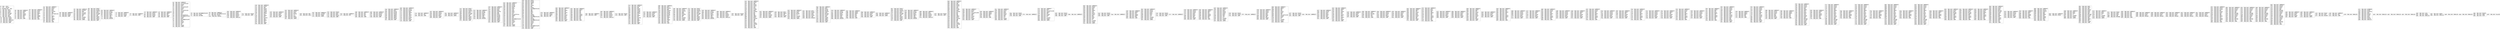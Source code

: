 digraph "graph.cfg.gv" {
	subgraph global {
		node [fontname=Courier fontsize=30.0 rank=same shape=box]
		block_0 [label="0: %00 = #0x1\l2: %01 = #0x40\l4: MSTORE(%01, %00)\l5: [NO_SSA] DUP1\l6: [NO_SSA] PUSH1\l8: [NO_SSA] DUP2\l9: [NO_SSA] MSTORE\la: [NO_SSA] PUSH1\lc: [NO_SSA] ADD\ld: [NO_SSA] PUSH2\l10: [NO_SSA] PUSH1\l12: [NO_SSA] SWAP2\l13: [NO_SSA] CODECOPY\l14: [NO_SSA] PUSH2\l17: [NO_SSA] JUMP\l"]
		block_18 [label="18: [NO_SSA] JUMPDEST\l19: [NO_SSA] SWAP1\l1a: [NO_SSA] POP\l1b: [NO_SSA] SWAP3\l1c: [NO_SSA] SWAP2\l1d: [NO_SSA] POP\l1e: [NO_SSA] POP\l1f: [NO_SSA] JUMP\l"]
		block_20 [label="20: [NO_SSA] JUMPDEST\l21: [NO_SSA] PUSH1\l23: [NO_SSA] DUP2\l24: [NO_SSA] SWAP1\l25: [NO_SSA] POP\l26: [NO_SSA] SWAP2\l27: [NO_SSA] SWAP1\l28: [NO_SSA] POP\l29: [NO_SSA] JUMP\l"]
		block_2a [label="2a: [NO_SSA] JUMPDEST\l2b: [NO_SSA] PUSH1\l2d: [NO_SSA] DUP1\l2e: [NO_SSA] DUP3\l2f: [NO_SSA] PUSH20\l44: [NO_SSA] AND\l45: [NO_SSA] EXTCODESIZE\l46: [NO_SSA] GT\l47: [NO_SSA] SWAP1\l48: [NO_SSA] POP\l49: [NO_SSA] SWAP2\l4a: [NO_SSA] SWAP1\l4b: [NO_SSA] POP\l4c: [NO_SSA] JUMP\l"]
		block_4d [label="4d: [NO_SSA] JUMPDEST\l4e: [NO_SSA] PUSH2\l51: [NO_SSA] PUSH2\l54: [NO_SSA] JUMP\l"]
		block_55 [label="55: [NO_SSA] JUMPDEST\l56: [NO_SSA] PUSH20\l6b: [NO_SSA] AND\l6c: [NO_SSA] CALLER\l6d: [NO_SSA] PUSH20\l82: [NO_SSA] AND\l83: [NO_SSA] EQ\l84: [NO_SSA] ISZERO\l85: [NO_SSA] PUSH2\l88: [NO_SSA] JUMPI\l"]
		block_89 [label="89: [NO_SSA] PUSH1\l8b: [NO_SSA] MLOAD\l8c: [NO_SSA] PUSH32\lad: [NO_SSA] DUP2\lae: [NO_SSA] MSTORE\laf: [NO_SSA] PUSH1\lb1: [NO_SSA] ADD\lb2: [NO_SSA] PUSH2\lb5: [NO_SSA] SWAP1\lb6: [NO_SSA] PUSH2\lb9: [NO_SSA] JUMP\l"]
		block_ba [label="ba: [NO_SSA] JUMPDEST\lbb: [NO_SSA] PUSH1\lbd: [NO_SSA] MLOAD\lbe: [NO_SSA] DUP1\lbf: [NO_SSA] SWAP2\lc0: [NO_SSA] SUB\lc1: [NO_SSA] SWAP1\lc2: [NO_SSA] REVERT\l"]
		block_c3 [label="c3: [NO_SSA] JUMPDEST\lc4: [NO_SSA] PUSH2\lc7: [NO_SSA] PUSH2\lca: [NO_SSA] JUMP\l"]
		block_cb [label="cb: [NO_SSA] JUMPDEST\lcc: [NO_SSA] JUMP\l"]
		block_cd [label="cd: [NO_SSA] JUMPDEST\lce: [NO_SSA] PUSH1\ld0: [NO_SSA] PUSH2\ld3: [NO_SSA] PUSH2\ld6: [NO_SSA] JUMP\l"]
		block_d7 [label="d7: [NO_SSA] JUMPDEST\ld8: [NO_SSA] SWAP1\ld9: [NO_SSA] POP\lda: [NO_SSA] SWAP1\ldb: [NO_SSA] JUMP\l"]
		block_dc [label="dc: [NO_SSA] JUMPDEST\ldd: [NO_SSA] CALLDATASIZE\lde: [NO_SSA] PUSH1\le0: [NO_SSA] DUP1\le1: [NO_SSA] CALLDATACOPY\le2: [NO_SSA] PUSH1\le4: [NO_SSA] DUP1\le5: [NO_SSA] CALLDATASIZE\le6: [NO_SSA] PUSH1\le8: [NO_SSA] DUP5\le9: [NO_SSA] GAS\lea: [NO_SSA] DELEGATECALL\leb: [NO_SSA] RETURNDATASIZE\lec: [NO_SSA] PUSH1\lee: [NO_SSA] DUP1\lef: [NO_SSA] RETURNDATACOPY\lf0: [NO_SSA] DUP1\lf1: [NO_SSA] PUSH1\lf3: [NO_SSA] DUP2\lf4: [NO_SSA] EQ\lf5: [NO_SSA] PUSH2\lf8: [NO_SSA] JUMPI\l"]
		block_f9 [label="f9: [NO_SSA] RETURNDATASIZE\lfa: [NO_SSA] PUSH1\lfc: [NO_SSA] RETURN\l"]
		block_fd [label="fd: [NO_SSA] JUMPDEST\lfe: [NO_SSA] RETURNDATASIZE\lff: [NO_SSA] PUSH1\l101: [NO_SSA] REVERT\l"]
		block_102 [label="102: [NO_SSA] JUMPDEST\l103: [NO_SSA] PUSH1\l105: [NO_SSA] PUSH2\l108: [NO_SSA] PUSH32\l129: [NO_SSA] PUSH1\l12b: [NO_SSA] INVALID\l"]
		block_12c [label="12c: [NO_SSA] PUSH2\l12f: [NO_SSA] JUMP\l"]
		block_130 [label="130: [NO_SSA] JUMPDEST\l131: [NO_SSA] PUSH1\l133: [NO_SSA] ADD\l134: [NO_SSA] PUSH1\l136: [NO_SSA] SWAP1\l137: [NO_SSA] SLOAD\l138: [NO_SSA] SWAP1\l139: [NO_SSA] PUSH2\l13c: [NO_SSA] EXP\l13d: [NO_SSA] SWAP1\l13e: [NO_SSA] DIV\l13f: [NO_SSA] PUSH20\l154: [NO_SSA] AND\l155: [NO_SSA] SWAP1\l156: [NO_SSA] POP\l157: [NO_SSA] SWAP1\l158: [NO_SSA] JUMP\l"]
		block_159 [label="159: [NO_SSA] JUMPDEST\l15a: [NO_SSA] PUSH2\l15d: [NO_SSA] DUP4\l15e: [NO_SSA] PUSH2\l161: [NO_SSA] JUMP\l"]
		block_162 [label="162: [NO_SSA] JUMPDEST\l163: [NO_SSA] PUSH1\l165: [NO_SSA] DUP3\l166: [NO_SSA] MLOAD\l167: [NO_SSA] GT\l168: [NO_SSA] DUP1\l169: [NO_SSA] PUSH2\l16c: [NO_SSA] JUMPI\l"]
		block_16d [label="16d: [NO_SSA] POP\l16e: [NO_SSA] DUP1\l"]
		block_16f [label="16f: [NO_SSA] JUMPDEST\l170: [NO_SSA] ISZERO\l171: [NO_SSA] PUSH2\l174: [NO_SSA] JUMPI\l"]
		block_175 [label="175: [NO_SSA] PUSH2\l178: [NO_SSA] DUP4\l179: [NO_SSA] DUP4\l17a: [NO_SSA] PUSH2\l17d: [NO_SSA] JUMP\l"]
		block_17e [label="17e: [NO_SSA] JUMPDEST\l17f: [NO_SSA] POP\l"]
		block_180 [label="180: [NO_SSA] JUMPDEST\l181: [NO_SSA] POP\l182: [NO_SSA] POP\l183: [NO_SSA] POP\l184: [NO_SSA] JUMP\l"]
		block_185 [label="185: [NO_SSA] JUMPDEST\l186: [NO_SSA] PUSH32\l1a7: [NO_SSA] PUSH2\l1aa: [NO_SSA] PUSH2\l1ad: [NO_SSA] JUMP\l"]
		block_1ae [label="1ae: [NO_SSA] JUMPDEST\l1af: [NO_SSA] DUP3\l1b0: [NO_SSA] PUSH1\l1b2: [NO_SSA] MLOAD\l1b3: [NO_SSA] PUSH2\l1b6: [NO_SSA] SWAP3\l1b7: [NO_SSA] SWAP2\l1b8: [NO_SSA] SWAP1\l1b9: [NO_SSA] PUSH2\l1bc: [NO_SSA] JUMP\l"]
		block_1bd [label="1bd: [NO_SSA] JUMPDEST\l1be: [NO_SSA] PUSH1\l1c0: [NO_SSA] MLOAD\l1c1: [NO_SSA] DUP1\l1c2: [NO_SSA] SWAP2\l1c3: [NO_SSA] SUB\l1c4: [NO_SSA] SWAP1\l1c5: [NO_SSA] LOG1\l1c6: [NO_SSA] PUSH2\l1c9: [NO_SSA] DUP2\l1ca: [NO_SSA] PUSH2\l1cd: [NO_SSA] JUMP\l"]
		block_1ce [label="1ce: [NO_SSA] JUMPDEST\l1cf: [NO_SSA] POP\l1d0: [NO_SSA] JUMP\l"]
		block_1d1 [label="1d1: [NO_SSA] JUMPDEST\l1d2: [NO_SSA] PUSH1\l1d4: [NO_SSA] PUSH2\l1d7: [NO_SSA] DUP5\l1d8: [NO_SSA] PUSH2\l1db: [NO_SSA] JUMP\l"]
		block_1dc [label="1dc: [NO_SSA] JUMPDEST\l1dd: [NO_SSA] PUSH2\l1e0: [NO_SSA] JUMPI\l"]
		block_1e1 [label="1e1: [NO_SSA] PUSH1\l1e3: [NO_SSA] MLOAD\l1e4: [NO_SSA] PUSH32\l205: [NO_SSA] DUP2\l206: [NO_SSA] MSTORE\l207: [NO_SSA] PUSH1\l209: [NO_SSA] ADD\l20a: [NO_SSA] PUSH2\l20d: [NO_SSA] SWAP1\l20e: [NO_SSA] PUSH2\l211: [NO_SSA] JUMP\l"]
		block_212 [label="212: [NO_SSA] JUMPDEST\l213: [NO_SSA] PUSH1\l215: [NO_SSA] MLOAD\l216: [NO_SSA] DUP1\l217: [NO_SSA] SWAP2\l218: [NO_SSA] SUB\l219: [NO_SSA] SWAP1\l21a: [NO_SSA] REVERT\l"]
		block_21b [label="21b: [NO_SSA] JUMPDEST\l21c: [NO_SSA] PUSH1\l21e: [NO_SSA] DUP1\l21f: [NO_SSA] DUP6\l220: [NO_SSA] PUSH20\l235: [NO_SSA] AND\l236: [NO_SSA] DUP6\l237: [NO_SSA] PUSH1\l239: [NO_SSA] MLOAD\l23a: [NO_SSA] PUSH2\l23d: [NO_SSA] SWAP2\l23e: [NO_SSA] SWAP1\l23f: [NO_SSA] PUSH2\l242: [NO_SSA] JUMP\l"]
		block_243 [label="243: [NO_SSA] JUMPDEST\l244: [NO_SSA] PUSH1\l246: [NO_SSA] PUSH1\l248: [NO_SSA] MLOAD\l249: [NO_SSA] DUP1\l24a: [NO_SSA] DUP4\l24b: [NO_SSA] SUB\l24c: [NO_SSA] DUP2\l24d: [NO_SSA] DUP6\l24e: [NO_SSA] GAS\l24f: [NO_SSA] DELEGATECALL\l250: [NO_SSA] SWAP2\l251: [NO_SSA] POP\l252: [NO_SSA] POP\l253: [NO_SSA] RETURNDATASIZE\l254: [NO_SSA] DUP1\l255: [NO_SSA] PUSH1\l257: [NO_SSA] DUP2\l258: [NO_SSA] EQ\l259: [NO_SSA] PUSH2\l25c: [NO_SSA] JUMPI\l"]
		block_25d [label="25d: [NO_SSA] PUSH1\l25f: [NO_SSA] MLOAD\l260: [NO_SSA] SWAP2\l261: [NO_SSA] POP\l262: [NO_SSA] PUSH1\l264: [NO_SSA] NOT\l265: [NO_SSA] PUSH1\l267: [NO_SSA] RETURNDATASIZE\l268: [NO_SSA] ADD\l269: [NO_SSA] AND\l26a: [NO_SSA] DUP3\l26b: [NO_SSA] ADD\l26c: [NO_SSA] PUSH1\l26e: [NO_SSA] MSTORE\l26f: [NO_SSA] RETURNDATASIZE\l270: [NO_SSA] DUP3\l271: [NO_SSA] MSTORE\l272: [NO_SSA] RETURNDATASIZE\l273: [NO_SSA] PUSH1\l275: [NO_SSA] PUSH1\l277: [NO_SSA] DUP5\l278: [NO_SSA] ADD\l279: [NO_SSA] RETURNDATACOPY\l27a: [NO_SSA] PUSH2\l27d: [NO_SSA] JUMP\l"]
		block_27e [label="27e: [NO_SSA] JUMPDEST\l27f: [NO_SSA] PUSH1\l281: [NO_SSA] SWAP2\l282: [NO_SSA] POP\l"]
		block_283 [label="283: [NO_SSA] JUMPDEST\l284: [NO_SSA] POP\l285: [NO_SSA] SWAP2\l286: [NO_SSA] POP\l287: [NO_SSA] SWAP2\l288: [NO_SSA] POP\l289: [NO_SSA] PUSH2\l28c: [NO_SSA] DUP3\l28d: [NO_SSA] DUP3\l28e: [NO_SSA] DUP7\l28f: [NO_SSA] PUSH2\l292: [NO_SSA] JUMP\l"]
		block_293 [label="293: [NO_SSA] JUMPDEST\l294: [NO_SSA] SWAP3\l295: [NO_SSA] POP\l296: [NO_SSA] POP\l297: [NO_SSA] POP\l298: [NO_SSA] SWAP4\l299: [NO_SSA] SWAP3\l29a: [NO_SSA] POP\l29b: [NO_SSA] POP\l29c: [NO_SSA] POP\l29d: [NO_SSA] JUMP\l"]
		block_29e [label="29e: [NO_SSA] JUMPDEST\l29f: [NO_SSA] JUMP\l"]
		block_2a0 [label="2a0: [NO_SSA] JUMPDEST\l2a1: [NO_SSA] PUSH1\l2a3: [NO_SSA] PUSH2\l2a6: [NO_SSA] PUSH32\l2c7: [NO_SSA] PUSH1\l2c9: [NO_SSA] INVALID\l"]
		block_2ca [label="2ca: [NO_SSA] PUSH2\l2cd: [NO_SSA] JUMP\l"]
		block_2ce [label="2ce: [NO_SSA] JUMPDEST\l2cf: [NO_SSA] PUSH1\l2d1: [NO_SSA] ADD\l2d2: [NO_SSA] PUSH1\l2d4: [NO_SSA] SWAP1\l2d5: [NO_SSA] SLOAD\l2d6: [NO_SSA] SWAP1\l2d7: [NO_SSA] PUSH2\l2da: [NO_SSA] EXP\l2db: [NO_SSA] SWAP1\l2dc: [NO_SSA] DIV\l2dd: [NO_SSA] PUSH20\l2f2: [NO_SSA] AND\l2f3: [NO_SSA] SWAP1\l2f4: [NO_SSA] POP\l2f5: [NO_SSA] SWAP1\l2f6: [NO_SSA] JUMP\l"]
		block_2f7 [label="2f7: [NO_SSA] JUMPDEST\l2f8: [NO_SSA] PUSH2\l2fb: [NO_SSA] DUP2\l2fc: [NO_SSA] PUSH2\l2ff: [NO_SSA] JUMP\l"]
		block_300 [label="300: [NO_SSA] JUMPDEST\l301: [NO_SSA] DUP1\l302: [NO_SSA] PUSH20\l317: [NO_SSA] AND\l318: [NO_SSA] PUSH32\l339: [NO_SSA] PUSH1\l33b: [NO_SSA] MLOAD\l33c: [NO_SSA] PUSH1\l33e: [NO_SSA] MLOAD\l33f: [NO_SSA] DUP1\l340: [NO_SSA] SWAP2\l341: [NO_SSA] SUB\l342: [NO_SSA] SWAP1\l343: [NO_SSA] LOG2\l344: [NO_SSA] POP\l345: [NO_SSA] JUMP\l"]
		block_346 [label="346: [NO_SSA] JUMPDEST\l347: [NO_SSA] PUSH1\l349: [NO_SSA] PUSH20\l35e: [NO_SSA] AND\l35f: [NO_SSA] DUP2\l360: [NO_SSA] PUSH20\l375: [NO_SSA] AND\l376: [NO_SSA] EQ\l377: [NO_SSA] ISZERO\l378: [NO_SSA] PUSH2\l37b: [NO_SSA] JUMPI\l"]
		block_37c [label="37c: [NO_SSA] PUSH1\l37e: [NO_SSA] MLOAD\l37f: [NO_SSA] PUSH32\l3a0: [NO_SSA] DUP2\l3a1: [NO_SSA] MSTORE\l3a2: [NO_SSA] PUSH1\l3a4: [NO_SSA] ADD\l3a5: [NO_SSA] PUSH2\l3a8: [NO_SSA] SWAP1\l3a9: [NO_SSA] PUSH2\l3ac: [NO_SSA] JUMP\l"]
		block_3ad [label="3ad: [NO_SSA] JUMPDEST\l3ae: [NO_SSA] PUSH1\l3b0: [NO_SSA] MLOAD\l3b1: [NO_SSA] DUP1\l3b2: [NO_SSA] SWAP2\l3b3: [NO_SSA] SUB\l3b4: [NO_SSA] SWAP1\l3b5: [NO_SSA] REVERT\l"]
		block_3b6 [label="3b6: [NO_SSA] JUMPDEST\l3b7: [NO_SSA] DUP1\l3b8: [NO_SSA] PUSH2\l3bb: [NO_SSA] PUSH32\l3dc: [NO_SSA] PUSH1\l3de: [NO_SSA] INVALID\l"]
		block_3df [label="3df: [NO_SSA] PUSH2\l3e2: [NO_SSA] JUMP\l"]
		block_3e3 [label="3e3: [NO_SSA] JUMPDEST\l3e4: [NO_SSA] PUSH1\l3e6: [NO_SSA] ADD\l3e7: [NO_SSA] PUSH1\l3e9: [NO_SSA] PUSH2\l3ec: [NO_SSA] EXP\l3ed: [NO_SSA] DUP2\l3ee: [NO_SSA] SLOAD\l3ef: [NO_SSA] DUP2\l3f0: [NO_SSA] PUSH20\l405: [NO_SSA] MUL\l406: [NO_SSA] NOT\l407: [NO_SSA] AND\l408: [NO_SSA] SWAP1\l409: [NO_SSA] DUP4\l40a: [NO_SSA] PUSH20\l41f: [NO_SSA] AND\l420: [NO_SSA] MUL\l421: [NO_SSA] OR\l422: [NO_SSA] SWAP1\l423: [NO_SSA] SSTORE\l424: [NO_SSA] POP\l425: [NO_SSA] POP\l426: [NO_SSA] JUMP\l"]
		block_427 [label="427: [NO_SSA] JUMPDEST\l428: [NO_SSA] PUSH1\l42a: [NO_SSA] DUP4\l42b: [NO_SSA] ISZERO\l42c: [NO_SSA] PUSH2\l42f: [NO_SSA] JUMPI\l"]
		block_430 [label="430: [NO_SSA] DUP3\l431: [NO_SSA] SWAP1\l432: [NO_SSA] POP\l433: [NO_SSA] PUSH2\l436: [NO_SSA] JUMP\l"]
		block_437 [label="437: [NO_SSA] JUMPDEST\l438: [NO_SSA] PUSH1\l43a: [NO_SSA] DUP4\l43b: [NO_SSA] MLOAD\l43c: [NO_SSA] GT\l43d: [NO_SSA] ISZERO\l43e: [NO_SSA] PUSH2\l441: [NO_SSA] JUMPI\l"]
		block_442 [label="442: [NO_SSA] DUP3\l443: [NO_SSA] MLOAD\l444: [NO_SSA] DUP1\l445: [NO_SSA] DUP5\l446: [NO_SSA] PUSH1\l448: [NO_SSA] ADD\l449: [NO_SSA] REVERT\l"]
		block_44a [label="44a: [NO_SSA] JUMPDEST\l44b: [NO_SSA] DUP2\l44c: [NO_SSA] PUSH1\l44e: [NO_SSA] MLOAD\l44f: [NO_SSA] PUSH32\l470: [NO_SSA] DUP2\l471: [NO_SSA] MSTORE\l472: [NO_SSA] PUSH1\l474: [NO_SSA] ADD\l475: [NO_SSA] PUSH2\l478: [NO_SSA] SWAP2\l479: [NO_SSA] SWAP1\l47a: [NO_SSA] PUSH2\l47d: [NO_SSA] JUMP\l"]
		block_47e [label="47e: [NO_SSA] JUMPDEST\l47f: [NO_SSA] PUSH1\l481: [NO_SSA] MLOAD\l482: [NO_SSA] DUP1\l483: [NO_SSA] SWAP2\l484: [NO_SSA] SUB\l485: [NO_SSA] SWAP1\l486: [NO_SSA] REVERT\l"]
		block_487 [label="487: [NO_SSA] JUMPDEST\l488: [NO_SSA] SWAP4\l489: [NO_SSA] SWAP3\l48a: [NO_SSA] POP\l48b: [NO_SSA] POP\l48c: [NO_SSA] POP\l48d: [NO_SSA] JUMP\l"]
		block_48e [label="48e: [NO_SSA] JUMPDEST\l48f: [NO_SSA] PUSH2\l492: [NO_SSA] DUP2\l493: [NO_SSA] PUSH2\l496: [NO_SSA] JUMP\l"]
		block_497 [label="497: [NO_SSA] JUMPDEST\l498: [NO_SSA] PUSH2\l49b: [NO_SSA] JUMPI\l"]
		block_49c [label="49c: [NO_SSA] PUSH1\l49e: [NO_SSA] MLOAD\l49f: [NO_SSA] PUSH32\l4c0: [NO_SSA] DUP2\l4c1: [NO_SSA] MSTORE\l4c2: [NO_SSA] PUSH1\l4c4: [NO_SSA] ADD\l4c5: [NO_SSA] PUSH2\l4c8: [NO_SSA] SWAP1\l4c9: [NO_SSA] PUSH2\l4cc: [NO_SSA] JUMP\l"]
		block_4cd [label="4cd: [NO_SSA] JUMPDEST\l4ce: [NO_SSA] PUSH1\l4d0: [NO_SSA] MLOAD\l4d1: [NO_SSA] DUP1\l4d2: [NO_SSA] SWAP2\l4d3: [NO_SSA] SUB\l4d4: [NO_SSA] SWAP1\l4d5: [NO_SSA] REVERT\l"]
		block_4d6 [label="4d6: [NO_SSA] JUMPDEST\l4d7: [NO_SSA] DUP1\l4d8: [NO_SSA] PUSH2\l4db: [NO_SSA] PUSH32\l4fc: [NO_SSA] PUSH1\l4fe: [NO_SSA] INVALID\l"]
		block_4ff [label="4ff: [NO_SSA] PUSH2\l502: [NO_SSA] JUMP\l"]
		block_503 [label="503: [NO_SSA] JUMPDEST\l504: [NO_SSA] PUSH1\l506: [NO_SSA] ADD\l507: [NO_SSA] PUSH1\l509: [NO_SSA] PUSH2\l50c: [NO_SSA] EXP\l50d: [NO_SSA] DUP2\l50e: [NO_SSA] SLOAD\l50f: [NO_SSA] DUP2\l510: [NO_SSA] PUSH20\l525: [NO_SSA] MUL\l526: [NO_SSA] NOT\l527: [NO_SSA] AND\l528: [NO_SSA] SWAP1\l529: [NO_SSA] DUP4\l52a: [NO_SSA] PUSH20\l53f: [NO_SSA] AND\l540: [NO_SSA] MUL\l541: [NO_SSA] OR\l542: [NO_SSA] SWAP1\l543: [NO_SSA] SSTORE\l544: [NO_SSA] POP\l545: [NO_SSA] POP\l546: [NO_SSA] JUMP\l"]
		block_547 [label="547: [NO_SSA] JUMPDEST\l548: [NO_SSA] PUSH1\l54a: [NO_SSA] DUP2\l54b: [NO_SSA] CALLDATALOAD\l54c: [NO_SSA] SWAP1\l54d: [NO_SSA] POP\l54e: [NO_SSA] PUSH2\l551: [NO_SSA] DUP2\l552: [NO_SSA] PUSH2\l555: [NO_SSA] JUMP\l"]
		block_556 [label="556: [NO_SSA] JUMPDEST\l557: [NO_SSA] SWAP3\l558: [NO_SSA] SWAP2\l559: [NO_SSA] POP\l55a: [NO_SSA] POP\l55b: [NO_SSA] JUMP\l"]
		block_55c [label="55c: [NO_SSA] JUMPDEST\l55d: [NO_SSA] PUSH1\l55f: [NO_SSA] DUP1\l560: [NO_SSA] DUP4\l561: [NO_SSA] PUSH1\l563: [NO_SSA] DUP5\l564: [NO_SSA] ADD\l565: [NO_SSA] SLT\l566: [NO_SSA] PUSH2\l569: [NO_SSA] JUMPI\l"]
		block_56a [label="56a: [NO_SSA] PUSH2\l56d: [NO_SSA] PUSH2\l570: [NO_SSA] JUMP\l"]
		block_571 [label="571: [NO_SSA] JUMPDEST\l"]
		block_572 [label="572: [NO_SSA] JUMPDEST\l573: [NO_SSA] DUP3\l574: [NO_SSA] CALLDATALOAD\l575: [NO_SSA] SWAP1\l576: [NO_SSA] POP\l577: [NO_SSA] PUSH8\l580: [NO_SSA] DUP2\l581: [NO_SSA] GT\l582: [NO_SSA] ISZERO\l583: [NO_SSA] PUSH2\l586: [NO_SSA] JUMPI\l"]
		block_587 [label="587: [NO_SSA] PUSH2\l58a: [NO_SSA] PUSH2\l58d: [NO_SSA] JUMP\l"]
		block_58e [label="58e: [NO_SSA] JUMPDEST\l"]
		block_58f [label="58f: [NO_SSA] JUMPDEST\l590: [NO_SSA] PUSH1\l592: [NO_SSA] DUP4\l593: [NO_SSA] ADD\l594: [NO_SSA] SWAP2\l595: [NO_SSA] POP\l596: [NO_SSA] DUP4\l597: [NO_SSA] PUSH1\l599: [NO_SSA] DUP3\l59a: [NO_SSA] MUL\l59b: [NO_SSA] DUP4\l59c: [NO_SSA] ADD\l59d: [NO_SSA] GT\l59e: [NO_SSA] ISZERO\l59f: [NO_SSA] PUSH2\l5a2: [NO_SSA] JUMPI\l"]
		block_5a3 [label="5a3: [NO_SSA] PUSH2\l5a6: [NO_SSA] PUSH2\l5a9: [NO_SSA] JUMP\l"]
		block_5aa [label="5aa: [NO_SSA] JUMPDEST\l"]
		block_5ab [label="5ab: [NO_SSA] JUMPDEST\l5ac: [NO_SSA] SWAP3\l5ad: [NO_SSA] POP\l5ae: [NO_SSA] SWAP3\l5af: [NO_SSA] SWAP1\l5b0: [NO_SSA] POP\l5b1: [NO_SSA] JUMP\l"]
		block_5b2 [label="5b2: [NO_SSA] JUMPDEST\l5b3: [NO_SSA] PUSH1\l5b5: [NO_SSA] PUSH1\l5b7: [NO_SSA] DUP3\l5b8: [NO_SSA] DUP5\l5b9: [NO_SSA] SUB\l5ba: [NO_SSA] SLT\l5bb: [NO_SSA] ISZERO\l5bc: [NO_SSA] PUSH2\l5bf: [NO_SSA] JUMPI\l"]
		block_5c0 [label="5c0: [NO_SSA] PUSH2\l5c3: [NO_SSA] PUSH2\l5c6: [NO_SSA] JUMP\l"]
		block_5c7 [label="5c7: [NO_SSA] JUMPDEST\l"]
		block_5c8 [label="5c8: [NO_SSA] JUMPDEST\l5c9: [NO_SSA] PUSH1\l5cb: [NO_SSA] PUSH2\l5ce: [NO_SSA] DUP5\l5cf: [NO_SSA] DUP3\l5d0: [NO_SSA] DUP6\l5d1: [NO_SSA] ADD\l5d2: [NO_SSA] PUSH2\l5d5: [NO_SSA] JUMP\l"]
		block_5d6 [label="5d6: [NO_SSA] JUMPDEST\l5d7: [NO_SSA] SWAP2\l5d8: [NO_SSA] POP\l5d9: [NO_SSA] POP\l5da: [NO_SSA] SWAP3\l5db: [NO_SSA] SWAP2\l5dc: [NO_SSA] POP\l5dd: [NO_SSA] POP\l5de: [NO_SSA] JUMP\l"]
		block_5df [label="5df: [NO_SSA] JUMPDEST\l5e0: [NO_SSA] PUSH1\l5e2: [NO_SSA] DUP1\l5e3: [NO_SSA] PUSH1\l5e5: [NO_SSA] PUSH1\l5e7: [NO_SSA] DUP5\l5e8: [NO_SSA] DUP7\l5e9: [NO_SSA] SUB\l5ea: [NO_SSA] SLT\l5eb: [NO_SSA] ISZERO\l5ec: [NO_SSA] PUSH2\l5ef: [NO_SSA] JUMPI\l"]
		block_5f0 [label="5f0: [NO_SSA] PUSH2\l5f3: [NO_SSA] PUSH2\l5f6: [NO_SSA] JUMP\l"]
		block_5f7 [label="5f7: [NO_SSA] JUMPDEST\l"]
		block_5f8 [label="5f8: [NO_SSA] JUMPDEST\l5f9: [NO_SSA] PUSH1\l5fb: [NO_SSA] PUSH2\l5fe: [NO_SSA] DUP7\l5ff: [NO_SSA] DUP3\l600: [NO_SSA] DUP8\l601: [NO_SSA] ADD\l602: [NO_SSA] PUSH2\l605: [NO_SSA] JUMP\l"]
		block_606 [label="606: [NO_SSA] JUMPDEST\l607: [NO_SSA] SWAP4\l608: [NO_SSA] POP\l609: [NO_SSA] POP\l60a: [NO_SSA] PUSH1\l60c: [NO_SSA] DUP5\l60d: [NO_SSA] ADD\l60e: [NO_SSA] CALLDATALOAD\l60f: [NO_SSA] PUSH8\l618: [NO_SSA] DUP2\l619: [NO_SSA] GT\l61a: [NO_SSA] ISZERO\l61b: [NO_SSA] PUSH2\l61e: [NO_SSA] JUMPI\l"]
		block_61f [label="61f: [NO_SSA] PUSH2\l622: [NO_SSA] PUSH2\l625: [NO_SSA] JUMP\l"]
		block_626 [label="626: [NO_SSA] JUMPDEST\l"]
		block_627 [label="627: [NO_SSA] JUMPDEST\l628: [NO_SSA] PUSH2\l62b: [NO_SSA] DUP7\l62c: [NO_SSA] DUP3\l62d: [NO_SSA] DUP8\l62e: [NO_SSA] ADD\l62f: [NO_SSA] PUSH2\l632: [NO_SSA] JUMP\l"]
		block_633 [label="633: [NO_SSA] JUMPDEST\l634: [NO_SSA] SWAP3\l635: [NO_SSA] POP\l636: [NO_SSA] SWAP3\l637: [NO_SSA] POP\l638: [NO_SSA] POP\l639: [NO_SSA] SWAP3\l63a: [NO_SSA] POP\l63b: [NO_SSA] SWAP3\l63c: [NO_SSA] POP\l63d: [NO_SSA] SWAP3\l63e: [NO_SSA] JUMP\l"]
		block_63f [label="63f: [NO_SSA] JUMPDEST\l640: [NO_SSA] PUSH2\l643: [NO_SSA] DUP2\l644: [NO_SSA] PUSH2\l647: [NO_SSA] JUMP\l"]
		block_648 [label="648: [NO_SSA] JUMPDEST\l649: [NO_SSA] DUP3\l64a: [NO_SSA] MSTORE\l64b: [NO_SSA] POP\l64c: [NO_SSA] POP\l64d: [NO_SSA] JUMP\l"]
		block_64e [label="64e: [NO_SSA] JUMPDEST\l64f: [NO_SSA] PUSH1\l651: [NO_SSA] PUSH2\l654: [NO_SSA] DUP3\l655: [NO_SSA] PUSH2\l658: [NO_SSA] JUMP\l"]
		block_659 [label="659: [NO_SSA] JUMPDEST\l65a: [NO_SSA] PUSH2\l65d: [NO_SSA] DUP2\l65e: [NO_SSA] DUP6\l65f: [NO_SSA] PUSH2\l662: [NO_SSA] JUMP\l"]
		block_663 [label="663: [NO_SSA] JUMPDEST\l664: [NO_SSA] SWAP4\l665: [NO_SSA] POP\l666: [NO_SSA] PUSH2\l669: [NO_SSA] DUP2\l66a: [NO_SSA] DUP6\l66b: [NO_SSA] PUSH1\l66d: [NO_SSA] DUP7\l66e: [NO_SSA] ADD\l66f: [NO_SSA] PUSH2\l672: [NO_SSA] JUMP\l"]
		block_673 [label="673: [NO_SSA] JUMPDEST\l674: [NO_SSA] DUP1\l675: [NO_SSA] DUP5\l676: [NO_SSA] ADD\l677: [NO_SSA] SWAP2\l678: [NO_SSA] POP\l679: [NO_SSA] POP\l67a: [NO_SSA] SWAP3\l67b: [NO_SSA] SWAP2\l67c: [NO_SSA] POP\l67d: [NO_SSA] POP\l67e: [NO_SSA] JUMP\l"]
		block_67f [label="67f: [NO_SSA] JUMPDEST\l680: [NO_SSA] PUSH1\l682: [NO_SSA] PUSH2\l685: [NO_SSA] DUP3\l686: [NO_SSA] PUSH2\l689: [NO_SSA] JUMP\l"]
		block_68a [label="68a: [NO_SSA] JUMPDEST\l68b: [NO_SSA] PUSH2\l68e: [NO_SSA] DUP2\l68f: [NO_SSA] DUP6\l690: [NO_SSA] PUSH2\l693: [NO_SSA] JUMP\l"]
		block_694 [label="694: [NO_SSA] JUMPDEST\l695: [NO_SSA] SWAP4\l696: [NO_SSA] POP\l697: [NO_SSA] PUSH2\l69a: [NO_SSA] DUP2\l69b: [NO_SSA] DUP6\l69c: [NO_SSA] PUSH1\l69e: [NO_SSA] DUP7\l69f: [NO_SSA] ADD\l6a0: [NO_SSA] PUSH2\l6a3: [NO_SSA] JUMP\l"]
		block_6a4 [label="6a4: [NO_SSA] JUMPDEST\l6a5: [NO_SSA] PUSH2\l6a8: [NO_SSA] DUP2\l6a9: [NO_SSA] PUSH2\l6ac: [NO_SSA] JUMP\l"]
		block_6ad [label="6ad: [NO_SSA] JUMPDEST\l6ae: [NO_SSA] DUP5\l6af: [NO_SSA] ADD\l6b0: [NO_SSA] SWAP2\l6b1: [NO_SSA] POP\l6b2: [NO_SSA] POP\l6b3: [NO_SSA] SWAP3\l6b4: [NO_SSA] SWAP2\l6b5: [NO_SSA] POP\l6b6: [NO_SSA] POP\l6b7: [NO_SSA] JUMP\l"]
		block_6b8 [label="6b8: [NO_SSA] JUMPDEST\l6b9: [NO_SSA] PUSH1\l6bb: [NO_SSA] PUSH2\l6be: [NO_SSA] PUSH1\l6c0: [NO_SSA] DUP4\l6c1: [NO_SSA] PUSH2\l6c4: [NO_SSA] JUMP\l"]
		block_6c5 [label="6c5: [NO_SSA] JUMPDEST\l6c6: [NO_SSA] SWAP2\l6c7: [NO_SSA] POP\l6c8: [NO_SSA] PUSH2\l6cb: [NO_SSA] DUP3\l6cc: [NO_SSA] PUSH2\l6cf: [NO_SSA] JUMP\l"]
		block_6d0 [label="6d0: [NO_SSA] JUMPDEST\l6d1: [NO_SSA] PUSH1\l6d3: [NO_SSA] DUP3\l6d4: [NO_SSA] ADD\l6d5: [NO_SSA] SWAP1\l6d6: [NO_SSA] POP\l6d7: [NO_SSA] SWAP2\l6d8: [NO_SSA] SWAP1\l6d9: [NO_SSA] POP\l6da: [NO_SSA] JUMP\l"]
		block_6db [label="6db: [NO_SSA] JUMPDEST\l6dc: [NO_SSA] PUSH1\l6de: [NO_SSA] PUSH2\l6e1: [NO_SSA] PUSH1\l6e3: [NO_SSA] DUP4\l6e4: [NO_SSA] PUSH2\l6e7: [NO_SSA] JUMP\l"]
		block_6e8 [label="6e8: [NO_SSA] JUMPDEST\l6e9: [NO_SSA] SWAP2\l6ea: [NO_SSA] POP\l6eb: [NO_SSA] PUSH2\l6ee: [NO_SSA] DUP3\l6ef: [NO_SSA] PUSH2\l6f2: [NO_SSA] JUMP\l"]
		block_6f3 [label="6f3: [NO_SSA] JUMPDEST\l6f4: [NO_SSA] PUSH1\l6f6: [NO_SSA] DUP3\l6f7: [NO_SSA] ADD\l6f8: [NO_SSA] SWAP1\l6f9: [NO_SSA] POP\l6fa: [NO_SSA] SWAP2\l6fb: [NO_SSA] SWAP1\l6fc: [NO_SSA] POP\l6fd: [NO_SSA] JUMP\l"]
		block_6fe [label="6fe: [NO_SSA] JUMPDEST\l6ff: [NO_SSA] PUSH1\l701: [NO_SSA] PUSH2\l704: [NO_SSA] PUSH1\l706: [NO_SSA] DUP4\l707: [NO_SSA] PUSH2\l70a: [NO_SSA] JUMP\l"]
		block_70b [label="70b: [NO_SSA] JUMPDEST\l70c: [NO_SSA] SWAP2\l70d: [NO_SSA] POP\l70e: [NO_SSA] PUSH2\l711: [NO_SSA] DUP3\l712: [NO_SSA] PUSH2\l715: [NO_SSA] JUMP\l"]
		block_716 [label="716: [NO_SSA] JUMPDEST\l717: [NO_SSA] PUSH1\l719: [NO_SSA] DUP3\l71a: [NO_SSA] ADD\l71b: [NO_SSA] SWAP1\l71c: [NO_SSA] POP\l71d: [NO_SSA] SWAP2\l71e: [NO_SSA] SWAP1\l71f: [NO_SSA] POP\l720: [NO_SSA] JUMP\l"]
		block_721 [label="721: [NO_SSA] JUMPDEST\l722: [NO_SSA] PUSH1\l724: [NO_SSA] PUSH2\l727: [NO_SSA] PUSH1\l729: [NO_SSA] DUP4\l72a: [NO_SSA] PUSH2\l72d: [NO_SSA] JUMP\l"]
		block_72e [label="72e: [NO_SSA] JUMPDEST\l72f: [NO_SSA] SWAP2\l730: [NO_SSA] POP\l731: [NO_SSA] PUSH2\l734: [NO_SSA] DUP3\l735: [NO_SSA] PUSH2\l738: [NO_SSA] JUMP\l"]
		block_739 [label="739: [NO_SSA] JUMPDEST\l73a: [NO_SSA] PUSH1\l73c: [NO_SSA] DUP3\l73d: [NO_SSA] ADD\l73e: [NO_SSA] SWAP1\l73f: [NO_SSA] POP\l740: [NO_SSA] SWAP2\l741: [NO_SSA] SWAP1\l742: [NO_SSA] POP\l743: [NO_SSA] JUMP\l"]
		block_744 [label="744: [NO_SSA] JUMPDEST\l745: [NO_SSA] PUSH1\l747: [NO_SSA] PUSH2\l74a: [NO_SSA] DUP3\l74b: [NO_SSA] DUP5\l74c: [NO_SSA] PUSH2\l74f: [NO_SSA] JUMP\l"]
		block_750 [label="750: [NO_SSA] JUMPDEST\l751: [NO_SSA] SWAP2\l752: [NO_SSA] POP\l753: [NO_SSA] DUP2\l754: [NO_SSA] SWAP1\l755: [NO_SSA] POP\l756: [NO_SSA] SWAP3\l757: [NO_SSA] SWAP2\l758: [NO_SSA] POP\l759: [NO_SSA] POP\l75a: [NO_SSA] JUMP\l"]
		block_75b [label="75b: [NO_SSA] JUMPDEST\l75c: [NO_SSA] PUSH1\l75e: [NO_SSA] PUSH1\l760: [NO_SSA] DUP3\l761: [NO_SSA] ADD\l762: [NO_SSA] SWAP1\l763: [NO_SSA] POP\l764: [NO_SSA] PUSH2\l767: [NO_SSA] PUSH1\l769: [NO_SSA] DUP4\l76a: [NO_SSA] ADD\l76b: [NO_SSA] DUP5\l76c: [NO_SSA] PUSH2\l76f: [NO_SSA] JUMP\l"]
		block_770 [label="770: [NO_SSA] JUMPDEST\l771: [NO_SSA] SWAP3\l772: [NO_SSA] SWAP2\l773: [NO_SSA] POP\l774: [NO_SSA] POP\l775: [NO_SSA] JUMP\l"]
		block_776 [label="776: [NO_SSA] JUMPDEST\l777: [NO_SSA] PUSH1\l779: [NO_SSA] PUSH1\l77b: [NO_SSA] DUP3\l77c: [NO_SSA] ADD\l77d: [NO_SSA] SWAP1\l77e: [NO_SSA] POP\l77f: [NO_SSA] PUSH2\l782: [NO_SSA] PUSH1\l784: [NO_SSA] DUP4\l785: [NO_SSA] ADD\l786: [NO_SSA] DUP6\l787: [NO_SSA] PUSH2\l78a: [NO_SSA] JUMP\l"]
		block_78b [label="78b: [NO_SSA] JUMPDEST\l78c: [NO_SSA] PUSH2\l78f: [NO_SSA] PUSH1\l791: [NO_SSA] DUP4\l792: [NO_SSA] ADD\l793: [NO_SSA] DUP5\l794: [NO_SSA] PUSH2\l797: [NO_SSA] JUMP\l"]
		block_798 [label="798: [NO_SSA] JUMPDEST\l799: [NO_SSA] SWAP4\l79a: [NO_SSA] SWAP3\l79b: [NO_SSA] POP\l79c: [NO_SSA] POP\l79d: [NO_SSA] POP\l79e: [NO_SSA] JUMP\l"]
		block_79f [label="79f: [NO_SSA] JUMPDEST\l7a0: [NO_SSA] PUSH1\l7a2: [NO_SSA] PUSH1\l7a4: [NO_SSA] DUP3\l7a5: [NO_SSA] ADD\l7a6: [NO_SSA] SWAP1\l7a7: [NO_SSA] POP\l7a8: [NO_SSA] DUP2\l7a9: [NO_SSA] DUP2\l7aa: [NO_SSA] SUB\l7ab: [NO_SSA] PUSH1\l7ad: [NO_SSA] DUP4\l7ae: [NO_SSA] ADD\l7af: [NO_SSA] MSTORE\l7b0: [NO_SSA] PUSH2\l7b3: [NO_SSA] DUP2\l7b4: [NO_SSA] DUP5\l7b5: [NO_SSA] PUSH2\l7b8: [NO_SSA] JUMP\l"]
		block_7b9 [label="7b9: [NO_SSA] JUMPDEST\l7ba: [NO_SSA] SWAP1\l7bb: [NO_SSA] POP\l7bc: [NO_SSA] SWAP3\l7bd: [NO_SSA] SWAP2\l7be: [NO_SSA] POP\l7bf: [NO_SSA] POP\l7c0: [NO_SSA] JUMP\l"]
		block_7c1 [label="7c1: [NO_SSA] JUMPDEST\l7c2: [NO_SSA] PUSH1\l7c4: [NO_SSA] PUSH1\l7c6: [NO_SSA] DUP3\l7c7: [NO_SSA] ADD\l7c8: [NO_SSA] SWAP1\l7c9: [NO_SSA] POP\l7ca: [NO_SSA] DUP2\l7cb: [NO_SSA] DUP2\l7cc: [NO_SSA] SUB\l7cd: [NO_SSA] PUSH1\l7cf: [NO_SSA] DUP4\l7d0: [NO_SSA] ADD\l7d1: [NO_SSA] MSTORE\l7d2: [NO_SSA] PUSH2\l7d5: [NO_SSA] DUP2\l7d6: [NO_SSA] PUSH2\l7d9: [NO_SSA] JUMP\l"]
		block_7da [label="7da: [NO_SSA] JUMPDEST\l7db: [NO_SSA] SWAP1\l7dc: [NO_SSA] POP\l7dd: [NO_SSA] SWAP2\l7de: [NO_SSA] SWAP1\l7df: [NO_SSA] POP\l7e0: [NO_SSA] JUMP\l"]
		block_7e1 [label="7e1: [NO_SSA] JUMPDEST\l7e2: [NO_SSA] PUSH1\l7e4: [NO_SSA] PUSH1\l7e6: [NO_SSA] DUP3\l7e7: [NO_SSA] ADD\l7e8: [NO_SSA] SWAP1\l7e9: [NO_SSA] POP\l7ea: [NO_SSA] DUP2\l7eb: [NO_SSA] DUP2\l7ec: [NO_SSA] SUB\l7ed: [NO_SSA] PUSH1\l7ef: [NO_SSA] DUP4\l7f0: [NO_SSA] ADD\l7f1: [NO_SSA] MSTORE\l7f2: [NO_SSA] PUSH2\l7f5: [NO_SSA] DUP2\l7f6: [NO_SSA] PUSH2\l7f9: [NO_SSA] JUMP\l"]
		block_7fa [label="7fa: [NO_SSA] JUMPDEST\l7fb: [NO_SSA] SWAP1\l7fc: [NO_SSA] POP\l7fd: [NO_SSA] SWAP2\l7fe: [NO_SSA] SWAP1\l7ff: [NO_SSA] POP\l800: [NO_SSA] JUMP\l"]
		block_801 [label="801: [NO_SSA] JUMPDEST\l802: [NO_SSA] PUSH1\l804: [NO_SSA] PUSH1\l806: [NO_SSA] DUP3\l807: [NO_SSA] ADD\l808: [NO_SSA] SWAP1\l809: [NO_SSA] POP\l80a: [NO_SSA] DUP2\l80b: [NO_SSA] DUP2\l80c: [NO_SSA] SUB\l80d: [NO_SSA] PUSH1\l80f: [NO_SSA] DUP4\l810: [NO_SSA] ADD\l811: [NO_SSA] MSTORE\l812: [NO_SSA] PUSH2\l815: [NO_SSA] DUP2\l816: [NO_SSA] PUSH2\l819: [NO_SSA] JUMP\l"]
		block_81a [label="81a: [NO_SSA] JUMPDEST\l81b: [NO_SSA] SWAP1\l81c: [NO_SSA] POP\l81d: [NO_SSA] SWAP2\l81e: [NO_SSA] SWAP1\l81f: [NO_SSA] POP\l820: [NO_SSA] JUMP\l"]
		block_821 [label="821: [NO_SSA] JUMPDEST\l822: [NO_SSA] PUSH1\l824: [NO_SSA] PUSH1\l826: [NO_SSA] DUP3\l827: [NO_SSA] ADD\l828: [NO_SSA] SWAP1\l829: [NO_SSA] POP\l82a: [NO_SSA] DUP2\l82b: [NO_SSA] DUP2\l82c: [NO_SSA] SUB\l82d: [NO_SSA] PUSH1\l82f: [NO_SSA] DUP4\l830: [NO_SSA] ADD\l831: [NO_SSA] MSTORE\l832: [NO_SSA] PUSH2\l835: [NO_SSA] DUP2\l836: [NO_SSA] PUSH2\l839: [NO_SSA] JUMP\l"]
		block_83a [label="83a: [NO_SSA] JUMPDEST\l83b: [NO_SSA] SWAP1\l83c: [NO_SSA] POP\l83d: [NO_SSA] SWAP2\l83e: [NO_SSA] SWAP1\l83f: [NO_SSA] POP\l840: [NO_SSA] JUMP\l"]
		block_841 [label="841: [NO_SSA] JUMPDEST\l842: [NO_SSA] PUSH1\l844: [NO_SSA] DUP2\l845: [NO_SSA] MLOAD\l846: [NO_SSA] SWAP1\l847: [NO_SSA] POP\l848: [NO_SSA] SWAP2\l849: [NO_SSA] SWAP1\l84a: [NO_SSA] POP\l84b: [NO_SSA] JUMP\l"]
		block_84c [label="84c: [NO_SSA] JUMPDEST\l84d: [NO_SSA] PUSH1\l84f: [NO_SSA] DUP2\l850: [NO_SSA] MLOAD\l851: [NO_SSA] SWAP1\l852: [NO_SSA] POP\l853: [NO_SSA] SWAP2\l854: [NO_SSA] SWAP1\l855: [NO_SSA] POP\l856: [NO_SSA] JUMP\l"]
		block_857 [label="857: [NO_SSA] JUMPDEST\l858: [NO_SSA] PUSH1\l85a: [NO_SSA] DUP2\l85b: [NO_SSA] SWAP1\l85c: [NO_SSA] POP\l85d: [NO_SSA] SWAP3\l85e: [NO_SSA] SWAP2\l85f: [NO_SSA] POP\l860: [NO_SSA] POP\l861: [NO_SSA] JUMP\l"]
		block_862 [label="862: [NO_SSA] JUMPDEST\l863: [NO_SSA] PUSH1\l865: [NO_SSA] DUP3\l866: [NO_SSA] DUP3\l867: [NO_SSA] MSTORE\l868: [NO_SSA] PUSH1\l86a: [NO_SSA] DUP3\l86b: [NO_SSA] ADD\l86c: [NO_SSA] SWAP1\l86d: [NO_SSA] POP\l86e: [NO_SSA] SWAP3\l86f: [NO_SSA] SWAP2\l870: [NO_SSA] POP\l871: [NO_SSA] POP\l872: [NO_SSA] JUMP\l"]
		block_873 [label="873: [NO_SSA] JUMPDEST\l874: [NO_SSA] PUSH1\l876: [NO_SSA] PUSH2\l879: [NO_SSA] DUP3\l87a: [NO_SSA] PUSH2\l87d: [NO_SSA] JUMP\l"]
		block_87e [label="87e: [NO_SSA] JUMPDEST\l87f: [NO_SSA] SWAP1\l880: [NO_SSA] POP\l881: [NO_SSA] SWAP2\l882: [NO_SSA] SWAP1\l883: [NO_SSA] POP\l884: [NO_SSA] JUMP\l"]
		block_885 [label="885: [NO_SSA] JUMPDEST\l886: [NO_SSA] PUSH1\l888: [NO_SSA] PUSH20\l89d: [NO_SSA] DUP3\l89e: [NO_SSA] AND\l89f: [NO_SSA] SWAP1\l8a0: [NO_SSA] POP\l8a1: [NO_SSA] SWAP2\l8a2: [NO_SSA] SWAP1\l8a3: [NO_SSA] POP\l8a4: [NO_SSA] JUMP\l"]
		block_8a5 [label="8a5: [NO_SSA] JUMPDEST\l8a6: [NO_SSA] PUSH1\l"]
		block_8a8 [label="8a8: [NO_SSA] JUMPDEST\l8a9: [NO_SSA] DUP4\l8aa: [NO_SSA] DUP2\l8ab: [NO_SSA] LT\l8ac: [NO_SSA] ISZERO\l8ad: [NO_SSA] PUSH2\l8b0: [NO_SSA] JUMPI\l"]
		block_8b1 [label="8b1: [NO_SSA] DUP1\l8b2: [NO_SSA] DUP3\l8b3: [NO_SSA] ADD\l8b4: [NO_SSA] MLOAD\l8b5: [NO_SSA] DUP2\l8b6: [NO_SSA] DUP5\l8b7: [NO_SSA] ADD\l8b8: [NO_SSA] MSTORE\l8b9: [NO_SSA] PUSH1\l8bb: [NO_SSA] DUP2\l8bc: [NO_SSA] ADD\l8bd: [NO_SSA] SWAP1\l8be: [NO_SSA] POP\l8bf: [NO_SSA] PUSH2\l8c2: [NO_SSA] JUMP\l"]
		block_8c3 [label="8c3: [NO_SSA] JUMPDEST\l8c4: [NO_SSA] DUP4\l8c5: [NO_SSA] DUP2\l8c6: [NO_SSA] GT\l8c7: [NO_SSA] ISZERO\l8c8: [NO_SSA] PUSH2\l8cb: [NO_SSA] JUMPI\l"]
		block_8cc [label="8cc: [NO_SSA] PUSH1\l8ce: [NO_SSA] DUP5\l8cf: [NO_SSA] DUP5\l8d0: [NO_SSA] ADD\l8d1: [NO_SSA] MSTORE\l"]
		block_8d2 [label="8d2: [NO_SSA] JUMPDEST\l8d3: [NO_SSA] POP\l8d4: [NO_SSA] POP\l8d5: [NO_SSA] POP\l8d6: [NO_SSA] POP\l8d7: [NO_SSA] JUMP\l"]
		block_8d8 [label="8d8: [NO_SSA] JUMPDEST\l8d9: [NO_SSA] PUSH1\l8db: [NO_SSA] DUP1\l8dc: [NO_SSA] REVERT\l"]
		block_8dd [label="8dd: [NO_SSA] JUMPDEST\l8de: [NO_SSA] PUSH1\l8e0: [NO_SSA] DUP1\l8e1: [NO_SSA] REVERT\l"]
		block_8e2 [label="8e2: [NO_SSA] JUMPDEST\l8e3: [NO_SSA] PUSH1\l8e5: [NO_SSA] DUP1\l8e6: [NO_SSA] REVERT\l"]
		block_8e7 [label="8e7: [NO_SSA] JUMPDEST\l8e8: [NO_SSA] PUSH1\l8ea: [NO_SSA] DUP1\l8eb: [NO_SSA] REVERT\l"]
		block_8ec [label="8ec: [NO_SSA] JUMPDEST\l8ed: [NO_SSA] PUSH1\l8ef: [NO_SSA] DUP1\l8f0: [NO_SSA] REVERT\l"]
		block_8f1 [label="8f1: [NO_SSA] JUMPDEST\l8f2: [NO_SSA] PUSH1\l8f4: [NO_SSA] PUSH1\l8f6: [NO_SSA] NOT\l8f7: [NO_SSA] PUSH1\l8f9: [NO_SSA] DUP4\l8fa: [NO_SSA] ADD\l8fb: [NO_SSA] AND\l8fc: [NO_SSA] SWAP1\l8fd: [NO_SSA] POP\l8fe: [NO_SSA] SWAP2\l8ff: [NO_SSA] SWAP1\l900: [NO_SSA] POP\l901: [NO_SSA] JUMP\l"]
		block_902 [label="902: [NO_SSA] JUMPDEST\l903: [NO_SSA] PUSH32\l924: [NO_SSA] PUSH1\l926: [NO_SSA] DUP3\l927: [NO_SSA] ADD\l928: [NO_SSA] MSTORE\l929: [NO_SSA] PUSH32\l94a: [NO_SSA] PUSH1\l94c: [NO_SSA] DUP3\l94d: [NO_SSA] ADD\l94e: [NO_SSA] MSTORE\l94f: [NO_SSA] POP\l950: [NO_SSA] JUMP\l"]
		block_951 [label="951: [NO_SSA] JUMPDEST\l952: [NO_SSA] PUSH32\l973: [NO_SSA] PUSH1\l975: [NO_SSA] DUP3\l976: [NO_SSA] ADD\l977: [NO_SSA] MSTORE\l978: [NO_SSA] PUSH32\l999: [NO_SSA] PUSH1\l99b: [NO_SSA] DUP3\l99c: [NO_SSA] ADD\l99d: [NO_SSA] MSTORE\l99e: [NO_SSA] POP\l99f: [NO_SSA] JUMP\l"]
		block_9a0 [label="9a0: [NO_SSA] JUMPDEST\l9a1: [NO_SSA] PUSH32\l9c2: [NO_SSA] PUSH1\l9c4: [NO_SSA] DUP3\l9c5: [NO_SSA] ADD\l9c6: [NO_SSA] MSTORE\l9c7: [NO_SSA] PUSH32\l9e8: [NO_SSA] PUSH1\l9ea: [NO_SSA] DUP3\l9eb: [NO_SSA] ADD\l9ec: [NO_SSA] MSTORE\l9ed: [NO_SSA] POP\l9ee: [NO_SSA] JUMP\l"]
		block_9ef [label="9ef: [NO_SSA] JUMPDEST\l9f0: [NO_SSA] PUSH32\la11: [NO_SSA] PUSH1\la13: [NO_SSA] DUP3\la14: [NO_SSA] ADD\la15: [NO_SSA] MSTORE\la16: [NO_SSA] PUSH32\la37: [NO_SSA] PUSH1\la39: [NO_SSA] DUP3\la3a: [NO_SSA] ADD\la3b: [NO_SSA] MSTORE\la3c: [NO_SSA] PUSH32\la5d: [NO_SSA] PUSH1\la5f: [NO_SSA] DUP3\la60: [NO_SSA] ADD\la61: [NO_SSA] MSTORE\la62: [NO_SSA] POP\la63: [NO_SSA] JUMP\l"]
		block_a64 [label="a64: [NO_SSA] JUMPDEST\la65: [NO_SSA] PUSH2\la68: [NO_SSA] DUP2\la69: [NO_SSA] PUSH2\la6c: [NO_SSA] JUMP\l"]
		block_a6d [label="a6d: [NO_SSA] JUMPDEST\la6e: [NO_SSA] DUP2\la6f: [NO_SSA] EQ\la70: [NO_SSA] PUSH2\la73: [NO_SSA] JUMPI\l"]
		block_a74 [label="a74: [NO_SSA] PUSH1\la76: [NO_SSA] DUP1\la77: [NO_SSA] REVERT\l"]
		block_a78 [label="a78: [NO_SSA] JUMPDEST\la79: [NO_SSA] POP\la7a: [NO_SSA] JUMP\l"]
		block_a7b [label="a7b: [NO_SSA] INVALID\l"]
		block_a7c [label="a7c: [NO_SSA] COINBASE\la7d: [NO_SSA] PUSH5\la83: [NO_SSA] GASPRICE\la84: [NO_SSA] SHA3\la85: [NO_SSA] PUSH13\la93: [NO_SSA] PUSH8\la9c: [NO_SSA] SHA3\la9d: [NO_SSA] PUSH7\laa5: [NO_SSA] PUSH10\lab0: [NO_SSA] INVALID\l"]
		block_ab1 [label="ab1: [NO_SSA] INVALID\l"]
		block_ab2 [label="ab2: [NO_SSA] INVALID\l"]
		block_ab3 [label="ab3: [NO_SSA] INVALID\l"]
		block_ab4 [label="ab4: [NO_SSA] LOG3\lab5: [NO_SSA] SWAP4\lab6: [NO_SSA] INVALID\l"]
		block_ab7 [label="ab7: [NO_SSA] SWAP4\lab8: [NO_SSA] INVALID\l"]
		block_ab9 [label="ab9: [NO_SSA] INVALID\l"]
		block_aba [label="aba: [NO_SSA] INVALID\l"]
		block_abb [label="abb: [NO_SSA] PUSH25\lad5: [NO_SSA] SMOD\lad6: [NO_SSA] STOP\l"]
		block_ad7 [label="ad7: [NO_SSA] CALLER\l"]
	}
}
